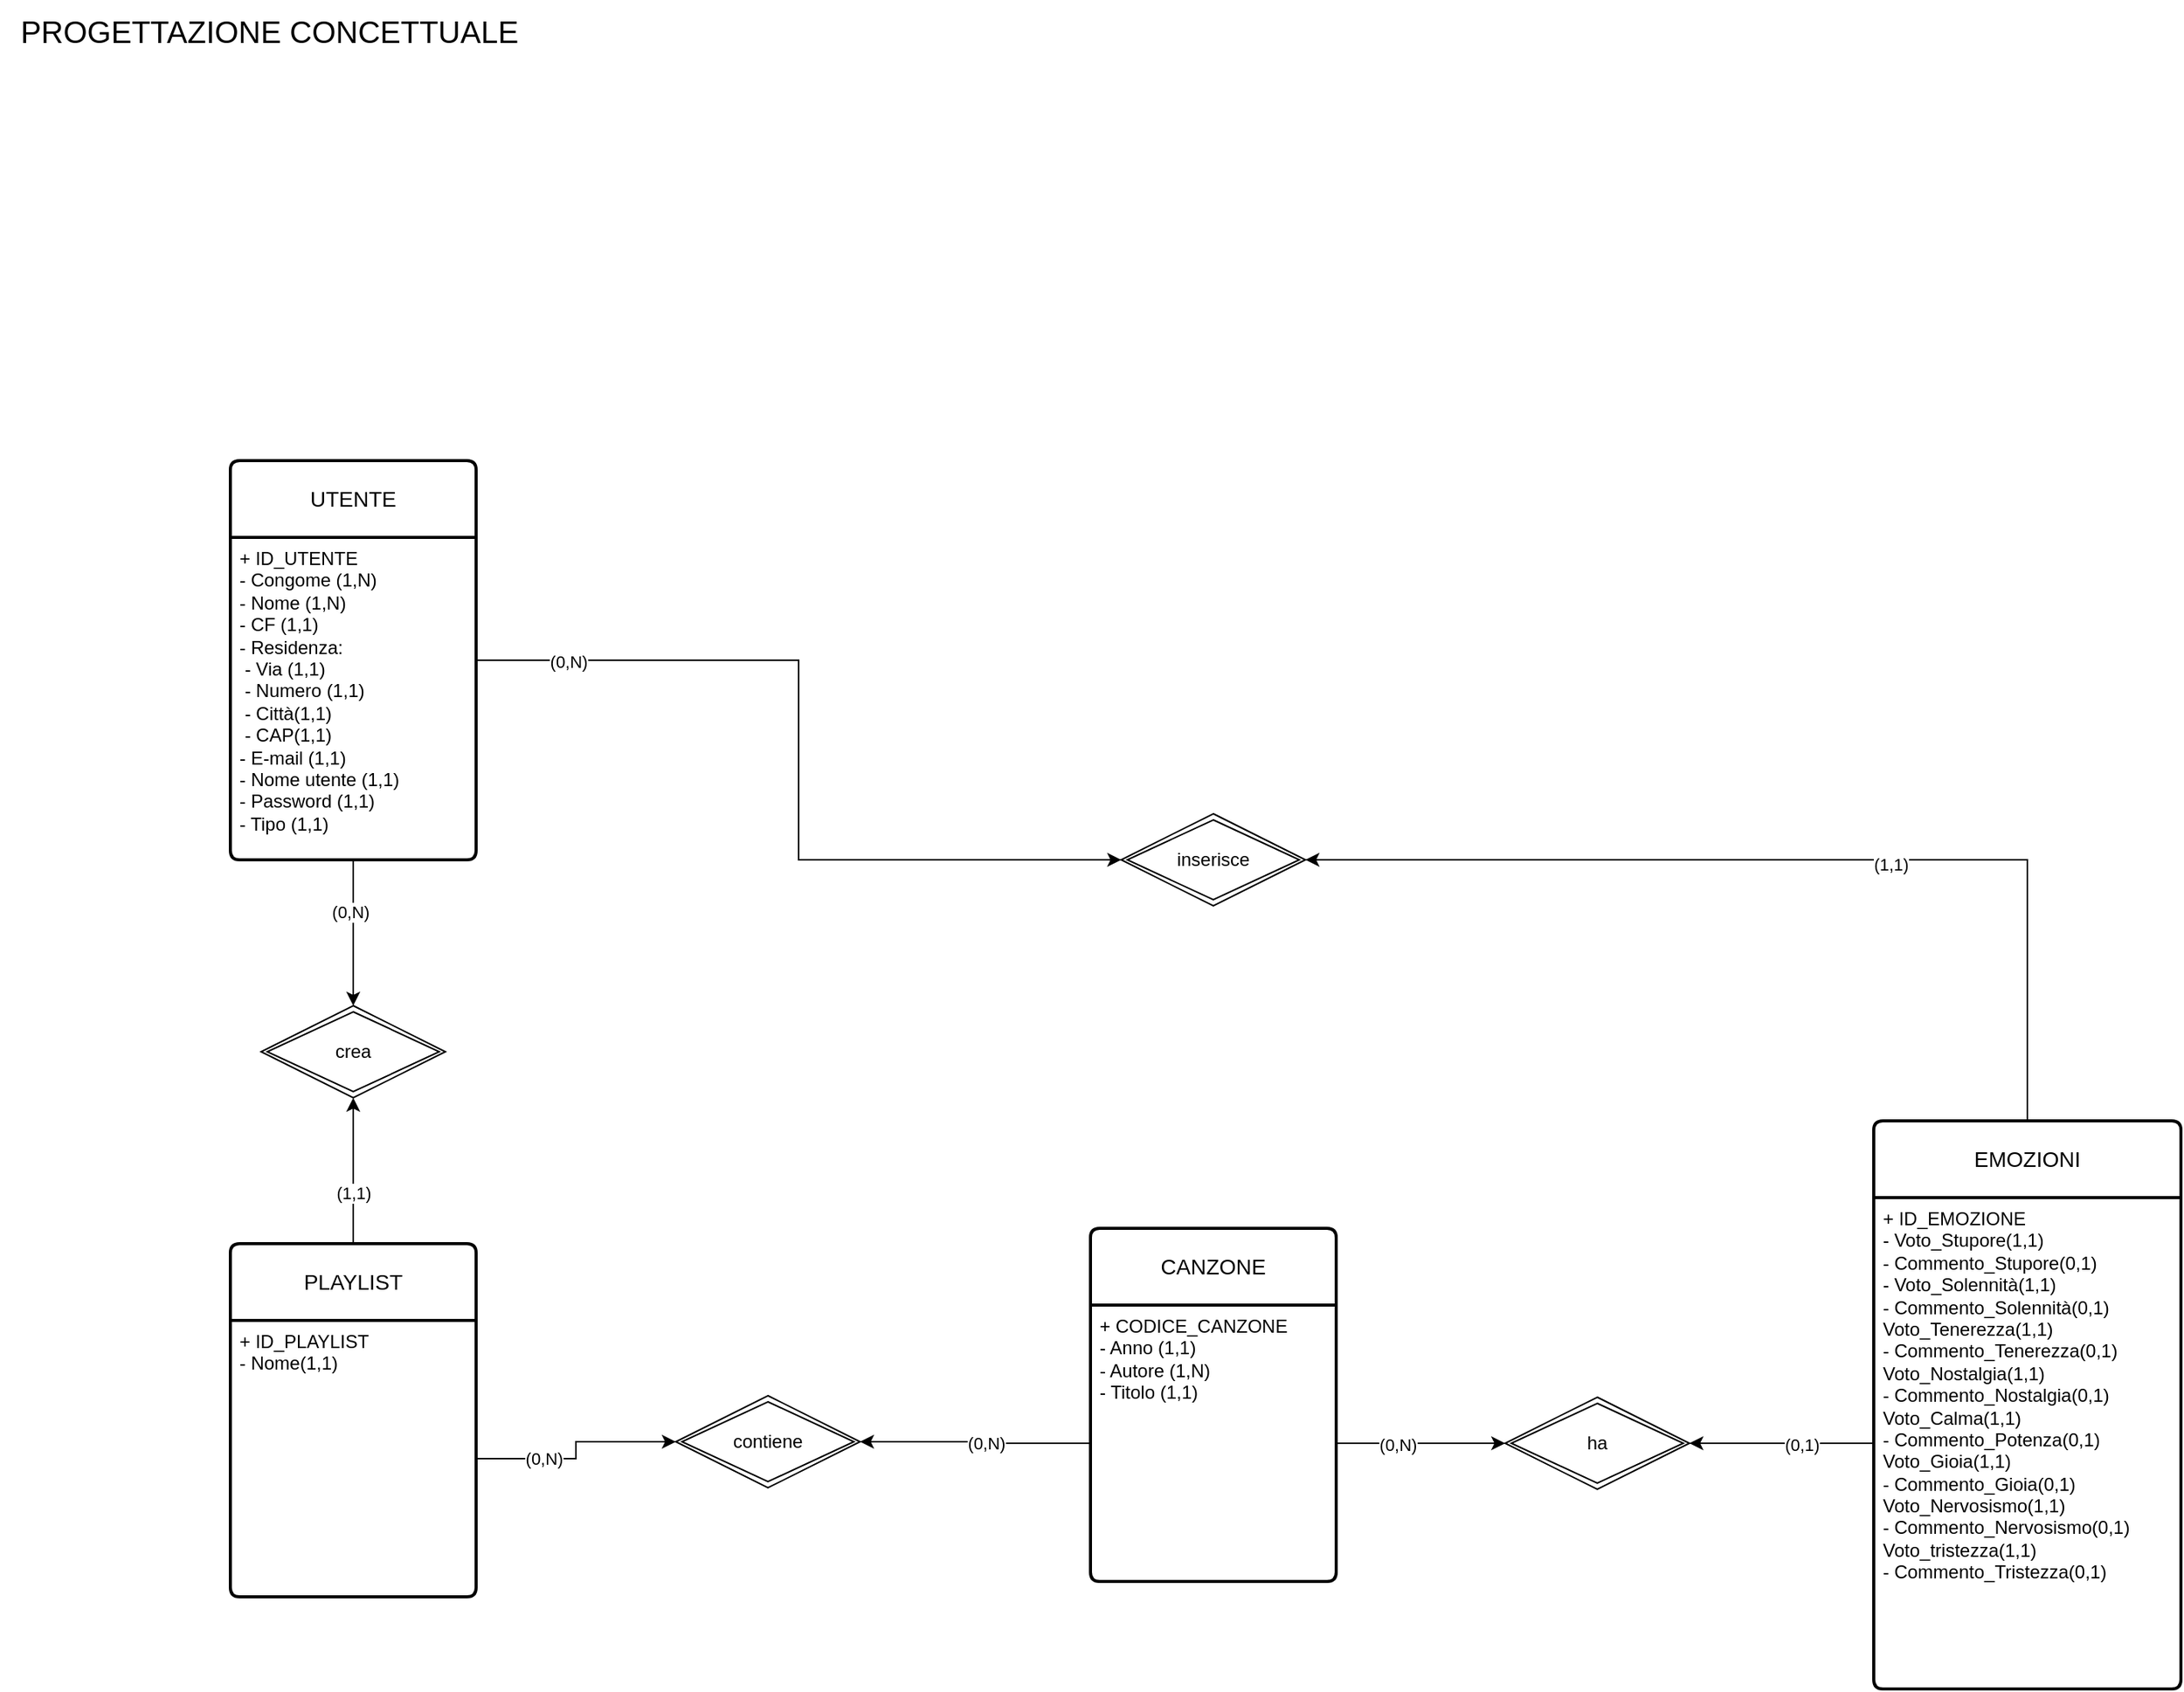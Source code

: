 <mxfile version="21.5.0" type="device" pages="3">
  <diagram name="Pagina-1" id="DKXdiGo3e7sNOFDonYOM">
    <mxGraphModel dx="890" dy="434" grid="1" gridSize="10" guides="1" tooltips="1" connect="1" arrows="1" fold="1" page="1" pageScale="1" pageWidth="827" pageHeight="1169" math="0" shadow="0">
      <root>
        <mxCell id="0" />
        <mxCell id="1" parent="0" />
        <mxCell id="ed3WJtfmv-bhn-W8eo3I-34" style="edgeStyle=orthogonalEdgeStyle;rounded=0;orthogonalLoop=1;jettySize=auto;html=1;entryX=0;entryY=0.5;entryDx=0;entryDy=0;" parent="1" source="ed3WJtfmv-bhn-W8eo3I-1" target="ed3WJtfmv-bhn-W8eo3I-33" edge="1">
          <mxGeometry relative="1" as="geometry" />
        </mxCell>
        <mxCell id="ed3WJtfmv-bhn-W8eo3I-36" value="(0,N)" style="edgeLabel;html=1;align=center;verticalAlign=middle;resizable=0;points=[];" parent="ed3WJtfmv-bhn-W8eo3I-34" vertex="1" connectable="0">
          <mxGeometry x="-0.781" y="-1" relative="1" as="geometry">
            <mxPoint as="offset" />
          </mxGeometry>
        </mxCell>
        <mxCell id="ed3WJtfmv-bhn-W8eo3I-1" value="UTENTE" style="swimlane;childLayout=stackLayout;horizontal=1;startSize=50;horizontalStack=0;rounded=1;fontSize=14;fontStyle=0;strokeWidth=2;resizeParent=0;resizeLast=1;shadow=0;dashed=0;align=center;arcSize=4;whiteSpace=wrap;html=1;" parent="1" vertex="1">
          <mxGeometry x="180" y="330" width="160" height="260" as="geometry" />
        </mxCell>
        <mxCell id="ed3WJtfmv-bhn-W8eo3I-2" value="+ ID_UTENTE&amp;nbsp;&lt;br&gt;- Congome (1,N)&lt;br&gt;- Nome (1,N)&lt;br&gt;- CF (1,1)&lt;br&gt;- Residenza:&lt;br&gt;&lt;span style=&quot;white-space: pre;&quot;&gt; &lt;/span&gt;- Via (1,1)&lt;br&gt;&lt;span style=&quot;white-space: pre;&quot;&gt; &lt;/span&gt;- Numero (1,1)&lt;br&gt;&lt;span style=&quot;white-space: pre;&quot;&gt; &lt;/span&gt;- Città(1,1)&lt;br&gt;&lt;span style=&quot;white-space: pre;&quot;&gt; &lt;/span&gt;- CAP(1,1)&lt;br&gt;- E-mail (1,1)&lt;br&gt;- Nome utente (1,1)&lt;br&gt;- Password (1,1)&lt;br&gt;- Tipo (1,1)" style="align=left;strokeColor=none;fillColor=none;spacingLeft=4;fontSize=12;verticalAlign=top;resizable=0;rotatable=0;part=1;html=1;" parent="ed3WJtfmv-bhn-W8eo3I-1" vertex="1">
          <mxGeometry y="50" width="160" height="210" as="geometry" />
        </mxCell>
        <mxCell id="ed3WJtfmv-bhn-W8eo3I-3" value="CANZONE" style="swimlane;childLayout=stackLayout;horizontal=1;startSize=50;horizontalStack=0;rounded=1;fontSize=14;fontStyle=0;strokeWidth=2;resizeParent=0;resizeLast=1;shadow=0;dashed=0;align=center;arcSize=4;whiteSpace=wrap;html=1;" parent="1" vertex="1">
          <mxGeometry x="740" y="830" width="160" height="230" as="geometry" />
        </mxCell>
        <mxCell id="ed3WJtfmv-bhn-W8eo3I-4" value="+ CODICE_CANZONE&lt;br&gt;- Anno (1,1)&lt;br&gt;- Autore (1,N)&lt;br&gt;- Titolo (1,1)" style="align=left;strokeColor=none;fillColor=none;spacingLeft=4;fontSize=12;verticalAlign=top;resizable=0;rotatable=0;part=1;html=1;" parent="ed3WJtfmv-bhn-W8eo3I-3" vertex="1">
          <mxGeometry y="50" width="160" height="180" as="geometry" />
        </mxCell>
        <mxCell id="ed3WJtfmv-bhn-W8eo3I-35" style="edgeStyle=orthogonalEdgeStyle;rounded=0;orthogonalLoop=1;jettySize=auto;html=1;entryX=1;entryY=0.5;entryDx=0;entryDy=0;" parent="1" source="ed3WJtfmv-bhn-W8eo3I-5" target="ed3WJtfmv-bhn-W8eo3I-33" edge="1">
          <mxGeometry relative="1" as="geometry">
            <Array as="points">
              <mxPoint x="1350" y="590" />
            </Array>
          </mxGeometry>
        </mxCell>
        <mxCell id="ed3WJtfmv-bhn-W8eo3I-37" value="(1,1)" style="edgeLabel;html=1;align=center;verticalAlign=middle;resizable=0;points=[];" parent="ed3WJtfmv-bhn-W8eo3I-35" vertex="1" connectable="0">
          <mxGeometry x="-0.191" y="3" relative="1" as="geometry">
            <mxPoint as="offset" />
          </mxGeometry>
        </mxCell>
        <mxCell id="ed3WJtfmv-bhn-W8eo3I-5" value="EMOZIONI" style="swimlane;childLayout=stackLayout;horizontal=1;startSize=50;horizontalStack=0;rounded=1;fontSize=14;fontStyle=0;strokeWidth=2;resizeParent=0;resizeLast=1;shadow=0;dashed=0;align=center;arcSize=4;whiteSpace=wrap;html=1;" parent="1" vertex="1">
          <mxGeometry x="1250" y="760" width="200" height="370" as="geometry" />
        </mxCell>
        <mxCell id="ed3WJtfmv-bhn-W8eo3I-6" value="+ ID_EMOZIONE&lt;br&gt;- Voto_Stupore(1,1)&lt;br&gt;- Commento_Stupore(0,1)&lt;br&gt;- Voto_Solennità(1,1)&lt;br style=&quot;border-color: var(--border-color);&quot;&gt;- Commento_Solennità(0,1)&lt;br&gt;Voto_Tenerezza(1,1)&lt;br style=&quot;border-color: var(--border-color);&quot;&gt;- Commento_Tenerezza(0,1)&lt;br&gt;Voto_Nostalgia(1,1)&lt;br style=&quot;border-color: var(--border-color);&quot;&gt;- Commento_Nostalgia(0,1)&lt;br&gt;Voto_Calma(1,1)&lt;br style=&quot;border-color: var(--border-color);&quot;&gt;- Commento_Potenza(0,1)&lt;br&gt;Voto_Gioia(1,1)&lt;br style=&quot;border-color: var(--border-color);&quot;&gt;- Commento_Gioia(0,1)&lt;br&gt;Voto_Nervosismo(1,1)&lt;br style=&quot;border-color: var(--border-color);&quot;&gt;- Commento_Nervosismo(0,1)&lt;br&gt;Voto_tristezza(1,1)&lt;br style=&quot;border-color: var(--border-color);&quot;&gt;- Commento_Tristezza(0,1)" style="align=left;strokeColor=none;fillColor=none;spacingLeft=4;fontSize=12;verticalAlign=top;resizable=0;rotatable=0;part=1;html=1;" parent="ed3WJtfmv-bhn-W8eo3I-5" vertex="1">
          <mxGeometry y="50" width="200" height="320" as="geometry" />
        </mxCell>
        <mxCell id="ed3WJtfmv-bhn-W8eo3I-19" style="edgeStyle=orthogonalEdgeStyle;rounded=0;orthogonalLoop=1;jettySize=auto;html=1;entryX=0.5;entryY=1;entryDx=0;entryDy=0;" parent="1" source="ed3WJtfmv-bhn-W8eo3I-7" target="ed3WJtfmv-bhn-W8eo3I-17" edge="1">
          <mxGeometry relative="1" as="geometry" />
        </mxCell>
        <mxCell id="ed3WJtfmv-bhn-W8eo3I-21" value="(1,1)" style="edgeLabel;html=1;align=center;verticalAlign=middle;resizable=0;points=[];" parent="ed3WJtfmv-bhn-W8eo3I-19" vertex="1" connectable="0">
          <mxGeometry x="-0.295" relative="1" as="geometry">
            <mxPoint as="offset" />
          </mxGeometry>
        </mxCell>
        <mxCell id="ed3WJtfmv-bhn-W8eo3I-7" value="PLAYLIST" style="swimlane;childLayout=stackLayout;horizontal=1;startSize=50;horizontalStack=0;rounded=1;fontSize=14;fontStyle=0;strokeWidth=2;resizeParent=0;resizeLast=1;shadow=0;dashed=0;align=center;arcSize=4;whiteSpace=wrap;html=1;" parent="1" vertex="1">
          <mxGeometry x="180" y="840" width="160" height="230" as="geometry" />
        </mxCell>
        <mxCell id="ed3WJtfmv-bhn-W8eo3I-8" value="+ ID_PLAYLIST&lt;br&gt;- Nome(1,1)" style="align=left;strokeColor=none;fillColor=none;spacingLeft=4;fontSize=12;verticalAlign=top;resizable=0;rotatable=0;part=1;html=1;" parent="ed3WJtfmv-bhn-W8eo3I-7" vertex="1">
          <mxGeometry y="50" width="160" height="180" as="geometry" />
        </mxCell>
        <mxCell id="ed3WJtfmv-bhn-W8eo3I-17" value="crea" style="shape=rhombus;double=1;perimeter=rhombusPerimeter;whiteSpace=wrap;html=1;align=center;" parent="1" vertex="1">
          <mxGeometry x="200" y="685" width="120" height="60" as="geometry" />
        </mxCell>
        <mxCell id="ed3WJtfmv-bhn-W8eo3I-18" style="edgeStyle=orthogonalEdgeStyle;rounded=0;orthogonalLoop=1;jettySize=auto;html=1;entryX=0.5;entryY=0;entryDx=0;entryDy=0;" parent="1" source="ed3WJtfmv-bhn-W8eo3I-2" target="ed3WJtfmv-bhn-W8eo3I-17" edge="1">
          <mxGeometry relative="1" as="geometry" />
        </mxCell>
        <mxCell id="ed3WJtfmv-bhn-W8eo3I-20" value="(0,N)" style="edgeLabel;html=1;align=center;verticalAlign=middle;resizable=0;points=[];" parent="ed3WJtfmv-bhn-W8eo3I-18" vertex="1" connectable="0">
          <mxGeometry x="-0.288" y="-2" relative="1" as="geometry">
            <mxPoint as="offset" />
          </mxGeometry>
        </mxCell>
        <mxCell id="ed3WJtfmv-bhn-W8eo3I-22" value="ha" style="shape=rhombus;double=1;perimeter=rhombusPerimeter;whiteSpace=wrap;html=1;align=center;" parent="1" vertex="1">
          <mxGeometry x="1010" y="940" width="120" height="60" as="geometry" />
        </mxCell>
        <mxCell id="ed3WJtfmv-bhn-W8eo3I-23" style="edgeStyle=orthogonalEdgeStyle;rounded=0;orthogonalLoop=1;jettySize=auto;html=1;entryX=0;entryY=0.5;entryDx=0;entryDy=0;" parent="1" source="ed3WJtfmv-bhn-W8eo3I-4" target="ed3WJtfmv-bhn-W8eo3I-22" edge="1">
          <mxGeometry relative="1" as="geometry" />
        </mxCell>
        <mxCell id="ed3WJtfmv-bhn-W8eo3I-26" value="(0,N)" style="edgeLabel;html=1;align=center;verticalAlign=middle;resizable=0;points=[];" parent="ed3WJtfmv-bhn-W8eo3I-23" vertex="1" connectable="0">
          <mxGeometry x="-0.276" y="-1" relative="1" as="geometry">
            <mxPoint as="offset" />
          </mxGeometry>
        </mxCell>
        <mxCell id="ed3WJtfmv-bhn-W8eo3I-24" style="edgeStyle=orthogonalEdgeStyle;rounded=0;orthogonalLoop=1;jettySize=auto;html=1;entryX=1;entryY=0.5;entryDx=0;entryDy=0;" parent="1" source="ed3WJtfmv-bhn-W8eo3I-6" target="ed3WJtfmv-bhn-W8eo3I-22" edge="1">
          <mxGeometry relative="1" as="geometry" />
        </mxCell>
        <mxCell id="ed3WJtfmv-bhn-W8eo3I-27" value="(0,1)" style="edgeLabel;html=1;align=center;verticalAlign=middle;resizable=0;points=[];" parent="ed3WJtfmv-bhn-W8eo3I-24" vertex="1" connectable="0">
          <mxGeometry x="-0.206" y="1" relative="1" as="geometry">
            <mxPoint as="offset" />
          </mxGeometry>
        </mxCell>
        <mxCell id="ed3WJtfmv-bhn-W8eo3I-28" value="contiene" style="shape=rhombus;double=1;perimeter=rhombusPerimeter;whiteSpace=wrap;html=1;align=center;" parent="1" vertex="1">
          <mxGeometry x="470" y="939" width="120" height="60" as="geometry" />
        </mxCell>
        <mxCell id="ed3WJtfmv-bhn-W8eo3I-29" style="edgeStyle=orthogonalEdgeStyle;rounded=0;orthogonalLoop=1;jettySize=auto;html=1;entryX=0;entryY=0.5;entryDx=0;entryDy=0;" parent="1" source="ed3WJtfmv-bhn-W8eo3I-8" target="ed3WJtfmv-bhn-W8eo3I-28" edge="1">
          <mxGeometry relative="1" as="geometry" />
        </mxCell>
        <mxCell id="ed3WJtfmv-bhn-W8eo3I-31" value="(0,N)" style="edgeLabel;html=1;align=center;verticalAlign=middle;resizable=0;points=[];" parent="ed3WJtfmv-bhn-W8eo3I-29" vertex="1" connectable="0">
          <mxGeometry x="-0.374" relative="1" as="geometry">
            <mxPoint as="offset" />
          </mxGeometry>
        </mxCell>
        <mxCell id="ed3WJtfmv-bhn-W8eo3I-30" style="edgeStyle=orthogonalEdgeStyle;rounded=0;orthogonalLoop=1;jettySize=auto;html=1;entryX=1;entryY=0.5;entryDx=0;entryDy=0;" parent="1" source="ed3WJtfmv-bhn-W8eo3I-4" target="ed3WJtfmv-bhn-W8eo3I-28" edge="1">
          <mxGeometry relative="1" as="geometry" />
        </mxCell>
        <mxCell id="ed3WJtfmv-bhn-W8eo3I-32" value="(0,N)" style="edgeLabel;html=1;align=center;verticalAlign=middle;resizable=0;points=[];" parent="ed3WJtfmv-bhn-W8eo3I-30" vertex="1" connectable="0">
          <mxGeometry x="-0.096" relative="1" as="geometry">
            <mxPoint as="offset" />
          </mxGeometry>
        </mxCell>
        <mxCell id="ed3WJtfmv-bhn-W8eo3I-33" value="inserisce" style="shape=rhombus;double=1;perimeter=rhombusPerimeter;whiteSpace=wrap;html=1;align=center;" parent="1" vertex="1">
          <mxGeometry x="760" y="560" width="120" height="60" as="geometry" />
        </mxCell>
        <mxCell id="ed3WJtfmv-bhn-W8eo3I-41" value="PROGETTAZIONE CONCETTUALE" style="text;html=1;align=center;verticalAlign=middle;resizable=0;points=[];autosize=1;strokeColor=none;fillColor=none;fontSize=20;" parent="1" vertex="1">
          <mxGeometry x="30" y="30" width="350" height="40" as="geometry" />
        </mxCell>
      </root>
    </mxGraphModel>
  </diagram>
  <diagram name="Pagina-2" id="ym4mz6ySEGxNQo2ToV8p">
    <mxGraphModel dx="1290" dy="629" grid="1" gridSize="10" guides="1" tooltips="1" connect="1" arrows="1" fold="1" page="1" pageScale="1" pageWidth="827" pageHeight="1169" math="0" shadow="0">
      <root>
        <mxCell id="D5llQRHla7l5LzOIzu6N-0" />
        <mxCell id="D5llQRHla7l5LzOIzu6N-1" parent="D5llQRHla7l5LzOIzu6N-0" />
        <mxCell id="D5llQRHla7l5LzOIzu6N-2" value="PROGETTAZIONE LOGICA" style="text;html=1;align=center;verticalAlign=middle;resizable=0;points=[];autosize=1;strokeColor=none;fillColor=none;fontSize=20;" parent="D5llQRHla7l5LzOIzu6N-1" vertex="1">
          <mxGeometry x="70" y="30" width="270" height="40" as="geometry" />
        </mxCell>
        <mxCell id="D5llQRHla7l5LzOIzu6N-3" style="edgeStyle=orthogonalEdgeStyle;rounded=0;orthogonalLoop=1;jettySize=auto;html=1;entryX=0;entryY=0.5;entryDx=0;entryDy=0;" parent="D5llQRHla7l5LzOIzu6N-1" source="D5llQRHla7l5LzOIzu6N-5" target="D5llQRHla7l5LzOIzu6N-32" edge="1">
          <mxGeometry relative="1" as="geometry" />
        </mxCell>
        <mxCell id="D5llQRHla7l5LzOIzu6N-4" value="(0,N)" style="edgeLabel;html=1;align=center;verticalAlign=middle;resizable=0;points=[];" parent="D5llQRHla7l5LzOIzu6N-3" vertex="1" connectable="0">
          <mxGeometry x="-0.781" y="-1" relative="1" as="geometry">
            <mxPoint as="offset" />
          </mxGeometry>
        </mxCell>
        <mxCell id="D5llQRHla7l5LzOIzu6N-5" value="UTENTE" style="swimlane;childLayout=stackLayout;horizontal=1;startSize=50;horizontalStack=0;rounded=1;fontSize=14;fontStyle=0;strokeWidth=2;resizeParent=0;resizeLast=1;shadow=0;dashed=0;align=center;arcSize=4;whiteSpace=wrap;html=1;" parent="D5llQRHla7l5LzOIzu6N-1" vertex="1">
          <mxGeometry x="180" y="360" width="160" height="230" as="geometry" />
        </mxCell>
        <mxCell id="D5llQRHla7l5LzOIzu6N-6" value="+ ID_UTENTE&amp;nbsp;&lt;br&gt;- Nome (1,1)&lt;br&gt;- Cognome (1,1)&lt;br&gt;- CF (1,1)&lt;br&gt;- Via (1,1)&lt;br&gt;- Numero (1,1)&lt;br&gt;- Città(1,1)&lt;br&gt;- CAP(1,1)&lt;br&gt;- E-mail (1,1)&lt;br&gt;- Nome utente (1,1)&lt;br&gt;- Password (1,1)" style="align=left;strokeColor=none;fillColor=none;spacingLeft=4;fontSize=12;verticalAlign=top;resizable=0;rotatable=0;part=1;html=1;" parent="D5llQRHla7l5LzOIzu6N-5" vertex="1">
          <mxGeometry y="50" width="160" height="180" as="geometry" />
        </mxCell>
        <mxCell id="D5llQRHla7l5LzOIzu6N-9" value="CANZONE" style="swimlane;childLayout=stackLayout;horizontal=1;startSize=50;horizontalStack=0;rounded=1;fontSize=14;fontStyle=0;strokeWidth=2;resizeParent=0;resizeLast=1;shadow=0;dashed=0;align=center;arcSize=4;whiteSpace=wrap;html=1;" parent="D5llQRHla7l5LzOIzu6N-1" vertex="1">
          <mxGeometry x="740" y="830" width="160" height="230" as="geometry" />
        </mxCell>
        <mxCell id="D5llQRHla7l5LzOIzu6N-10" value="+ ID_CANZONE&lt;br&gt;- Autore (1,1)&lt;br&gt;- Anno (1,1)&lt;br&gt;- Titolo (1,1)" style="align=left;strokeColor=none;fillColor=none;spacingLeft=4;fontSize=12;verticalAlign=top;resizable=0;rotatable=0;part=1;html=1;" parent="D5llQRHla7l5LzOIzu6N-9" vertex="1">
          <mxGeometry y="50" width="160" height="180" as="geometry" />
        </mxCell>
        <mxCell id="D5llQRHla7l5LzOIzu6N-11" style="edgeStyle=orthogonalEdgeStyle;rounded=0;orthogonalLoop=1;jettySize=auto;html=1;exitX=1;exitY=0.5;exitDx=0;exitDy=0;" parent="D5llQRHla7l5LzOIzu6N-1" source="D5llQRHla7l5LzOIzu6N-32" target="D5llQRHla7l5LzOIzu6N-13" edge="1">
          <mxGeometry relative="1" as="geometry">
            <Array as="points">
              <mxPoint x="1350" y="590" />
            </Array>
          </mxGeometry>
        </mxCell>
        <mxCell id="D5llQRHla7l5LzOIzu6N-12" value="(1,1)" style="edgeLabel;html=1;align=center;verticalAlign=middle;resizable=0;points=[];" parent="D5llQRHla7l5LzOIzu6N-11" vertex="1" connectable="0">
          <mxGeometry x="-0.16" y="1" relative="1" as="geometry">
            <mxPoint as="offset" />
          </mxGeometry>
        </mxCell>
        <mxCell id="D5llQRHla7l5LzOIzu6N-13" value="EMOZIONI" style="swimlane;childLayout=stackLayout;horizontal=1;startSize=50;horizontalStack=0;rounded=1;fontSize=14;fontStyle=0;strokeWidth=2;resizeParent=0;resizeLast=1;shadow=0;dashed=0;align=center;arcSize=4;whiteSpace=wrap;html=1;" parent="D5llQRHla7l5LzOIzu6N-1" vertex="1">
          <mxGeometry x="1250" y="760" width="200" height="370" as="geometry" />
        </mxCell>
        <mxCell id="D5llQRHla7l5LzOIzu6N-14" value="+ ID_EMOZIONE&lt;br&gt;- Voto_Stupore(1,1)&lt;br&gt;- Commento_Stupore(0,1)&lt;br&gt;- Voto_Solennità(1,1)&lt;br style=&quot;border-color: var(--border-color);&quot;&gt;- Commento_Solennità(0,1)&lt;br&gt;- Voto_Tenerezza(1,1)&lt;br style=&quot;border-color: var(--border-color);&quot;&gt;- Commento_Tenerezza(0,1)&lt;br&gt;- Voto_Nostalgia(1,1)&lt;br style=&quot;border-color: var(--border-color);&quot;&gt;- Commento_Nostalgia(0,1)&lt;br&gt;- Voto_Calma(1,1)&lt;br style=&quot;border-color: var(--border-color);&quot;&gt;- Commento_Potenza(0,1)&lt;br&gt;- Voto_Gioia(1,1)&lt;br style=&quot;border-color: var(--border-color);&quot;&gt;- Commento_Gioia(0,1)&lt;br&gt;- Voto_Nervosismo(1,1)&lt;br style=&quot;border-color: var(--border-color);&quot;&gt;- Commento_Nervosismo(0,1)&lt;br&gt;- Voto_tristezza(1,1)&lt;br style=&quot;border-color: var(--border-color);&quot;&gt;- Commento_Tristezza(0,1)" style="align=left;strokeColor=none;fillColor=none;spacingLeft=4;fontSize=12;verticalAlign=top;resizable=0;rotatable=0;part=1;html=1;" parent="D5llQRHla7l5LzOIzu6N-13" vertex="1">
          <mxGeometry y="50" width="200" height="320" as="geometry" />
        </mxCell>
        <mxCell id="D5llQRHla7l5LzOIzu6N-15" style="edgeStyle=orthogonalEdgeStyle;rounded=0;orthogonalLoop=1;jettySize=auto;html=1;exitX=0.5;exitY=1;exitDx=0;exitDy=0;" parent="D5llQRHla7l5LzOIzu6N-1" source="D5llQRHla7l5LzOIzu6N-19" target="D5llQRHla7l5LzOIzu6N-17" edge="1">
          <mxGeometry relative="1" as="geometry" />
        </mxCell>
        <mxCell id="D5llQRHla7l5LzOIzu6N-16" value="(1,1)" style="edgeLabel;html=1;align=center;verticalAlign=middle;resizable=0;points=[];" parent="D5llQRHla7l5LzOIzu6N-15" vertex="1" connectable="0">
          <mxGeometry x="-0.295" relative="1" as="geometry">
            <mxPoint as="offset" />
          </mxGeometry>
        </mxCell>
        <mxCell id="D5llQRHla7l5LzOIzu6N-17" value="PLAYLIST" style="swimlane;childLayout=stackLayout;horizontal=1;startSize=50;horizontalStack=0;rounded=1;fontSize=14;fontStyle=0;strokeWidth=2;resizeParent=0;resizeLast=1;shadow=0;dashed=0;align=center;arcSize=4;whiteSpace=wrap;html=1;" parent="D5llQRHla7l5LzOIzu6N-1" vertex="1">
          <mxGeometry x="180" y="840" width="160" height="230" as="geometry" />
        </mxCell>
        <mxCell id="D5llQRHla7l5LzOIzu6N-18" value="+ ID_PLAYLIST&lt;br&gt;- Nome(1,1)" style="align=left;strokeColor=none;fillColor=none;spacingLeft=4;fontSize=12;verticalAlign=top;resizable=0;rotatable=0;part=1;html=1;" parent="D5llQRHla7l5LzOIzu6N-17" vertex="1">
          <mxGeometry y="50" width="160" height="180" as="geometry" />
        </mxCell>
        <mxCell id="D5llQRHla7l5LzOIzu6N-19" value="crea" style="shape=rhombus;double=1;perimeter=rhombusPerimeter;whiteSpace=wrap;html=1;align=center;" parent="D5llQRHla7l5LzOIzu6N-1" vertex="1">
          <mxGeometry x="200" y="685" width="120" height="60" as="geometry" />
        </mxCell>
        <mxCell id="D5llQRHla7l5LzOIzu6N-20" style="edgeStyle=orthogonalEdgeStyle;rounded=0;orthogonalLoop=1;jettySize=auto;html=1;entryX=0.5;entryY=0;entryDx=0;entryDy=0;" parent="D5llQRHla7l5LzOIzu6N-1" source="D5llQRHla7l5LzOIzu6N-6" target="D5llQRHla7l5LzOIzu6N-19" edge="1">
          <mxGeometry relative="1" as="geometry" />
        </mxCell>
        <mxCell id="D5llQRHla7l5LzOIzu6N-21" value="(0,N)" style="edgeLabel;html=1;align=center;verticalAlign=middle;resizable=0;points=[];" parent="D5llQRHla7l5LzOIzu6N-20" vertex="1" connectable="0">
          <mxGeometry x="-0.288" y="-2" relative="1" as="geometry">
            <mxPoint as="offset" />
          </mxGeometry>
        </mxCell>
        <mxCell id="D5llQRHla7l5LzOIzu6N-22" value="ha" style="shape=rhombus;double=1;perimeter=rhombusPerimeter;whiteSpace=wrap;html=1;align=center;" parent="D5llQRHla7l5LzOIzu6N-1" vertex="1">
          <mxGeometry x="1010" y="940" width="120" height="60" as="geometry" />
        </mxCell>
        <mxCell id="D5llQRHla7l5LzOIzu6N-23" style="edgeStyle=orthogonalEdgeStyle;rounded=0;orthogonalLoop=1;jettySize=auto;html=1;entryX=0;entryY=0.5;entryDx=0;entryDy=0;" parent="D5llQRHla7l5LzOIzu6N-1" source="D5llQRHla7l5LzOIzu6N-10" target="D5llQRHla7l5LzOIzu6N-22" edge="1">
          <mxGeometry relative="1" as="geometry" />
        </mxCell>
        <mxCell id="D5llQRHla7l5LzOIzu6N-24" value="(0,N)" style="edgeLabel;html=1;align=center;verticalAlign=middle;resizable=0;points=[];" parent="D5llQRHla7l5LzOIzu6N-23" vertex="1" connectable="0">
          <mxGeometry x="-0.276" y="-1" relative="1" as="geometry">
            <mxPoint as="offset" />
          </mxGeometry>
        </mxCell>
        <mxCell id="D5llQRHla7l5LzOIzu6N-25" style="edgeStyle=orthogonalEdgeStyle;rounded=0;orthogonalLoop=1;jettySize=auto;html=1;exitX=1;exitY=0.5;exitDx=0;exitDy=0;" parent="D5llQRHla7l5LzOIzu6N-1" source="D5llQRHla7l5LzOIzu6N-22" target="D5llQRHla7l5LzOIzu6N-14" edge="1">
          <mxGeometry relative="1" as="geometry" />
        </mxCell>
        <mxCell id="D5llQRHla7l5LzOIzu6N-26" value="(0,1)" style="edgeLabel;html=1;align=center;verticalAlign=middle;resizable=0;points=[];" parent="D5llQRHla7l5LzOIzu6N-25" vertex="1" connectable="0">
          <mxGeometry x="-0.206" y="1" relative="1" as="geometry">
            <mxPoint as="offset" />
          </mxGeometry>
        </mxCell>
        <mxCell id="D5llQRHla7l5LzOIzu6N-27" value="contiene" style="shape=rhombus;double=1;perimeter=rhombusPerimeter;whiteSpace=wrap;html=1;align=center;" parent="D5llQRHla7l5LzOIzu6N-1" vertex="1">
          <mxGeometry x="470" y="939" width="120" height="60" as="geometry" />
        </mxCell>
        <mxCell id="D5llQRHla7l5LzOIzu6N-28" style="edgeStyle=orthogonalEdgeStyle;rounded=0;orthogonalLoop=1;jettySize=auto;html=1;entryX=0;entryY=0.5;entryDx=0;entryDy=0;" parent="D5llQRHla7l5LzOIzu6N-1" source="D5llQRHla7l5LzOIzu6N-18" target="D5llQRHla7l5LzOIzu6N-27" edge="1">
          <mxGeometry relative="1" as="geometry" />
        </mxCell>
        <mxCell id="D5llQRHla7l5LzOIzu6N-29" value="(0,N)" style="edgeLabel;html=1;align=center;verticalAlign=middle;resizable=0;points=[];" parent="D5llQRHla7l5LzOIzu6N-28" vertex="1" connectable="0">
          <mxGeometry x="-0.374" relative="1" as="geometry">
            <mxPoint as="offset" />
          </mxGeometry>
        </mxCell>
        <mxCell id="D5llQRHla7l5LzOIzu6N-30" style="edgeStyle=orthogonalEdgeStyle;rounded=0;orthogonalLoop=1;jettySize=auto;html=1;entryX=1;entryY=0.5;entryDx=0;entryDy=0;" parent="D5llQRHla7l5LzOIzu6N-1" source="D5llQRHla7l5LzOIzu6N-10" target="D5llQRHla7l5LzOIzu6N-27" edge="1">
          <mxGeometry relative="1" as="geometry" />
        </mxCell>
        <mxCell id="D5llQRHla7l5LzOIzu6N-31" value="(0,N)" style="edgeLabel;html=1;align=center;verticalAlign=middle;resizable=0;points=[];" parent="D5llQRHla7l5LzOIzu6N-30" vertex="1" connectable="0">
          <mxGeometry x="-0.096" relative="1" as="geometry">
            <mxPoint as="offset" />
          </mxGeometry>
        </mxCell>
        <mxCell id="D5llQRHla7l5LzOIzu6N-32" value="inserisce" style="shape=rhombus;double=1;perimeter=rhombusPerimeter;whiteSpace=wrap;html=1;align=center;" parent="D5llQRHla7l5LzOIzu6N-1" vertex="1">
          <mxGeometry x="760" y="560" width="120" height="60" as="geometry" />
        </mxCell>
        <mxCell id="D5llQRHla7l5LzOIzu6N-33" value="Modificati: residenza" style="shape=note;size=20;whiteSpace=wrap;html=1;" parent="D5llQRHla7l5LzOIzu6N-1" vertex="1">
          <mxGeometry x="60" y="520" width="100" height="100" as="geometry" />
        </mxCell>
        <mxCell id="cOssIugImUwzRYO-sGgZ-0" value="La direzione della freccia indica già la traslazione delle chiavi" style="text;html=1;align=center;verticalAlign=middle;resizable=0;points=[];autosize=1;strokeColor=none;fillColor=none;" parent="D5llQRHla7l5LzOIzu6N-1" vertex="1">
          <mxGeometry x="40" y="1120" width="350" height="30" as="geometry" />
        </mxCell>
      </root>
    </mxGraphModel>
  </diagram>
  <diagram id="INAcMYfHVASyaiQxF6lo" name="Pagina-2(errata)">
    <mxGraphModel dx="2103" dy="614" grid="1" gridSize="10" guides="1" tooltips="1" connect="1" arrows="1" fold="1" page="1" pageScale="1" pageWidth="827" pageHeight="1169" math="0" shadow="0">
      <root>
        <mxCell id="0" />
        <mxCell id="1" parent="0" />
        <mxCell id="XkjyGW3ftOpuFySh06ly-1" value="PROGETTAZIONE LOGICA" style="text;html=1;align=center;verticalAlign=middle;resizable=0;points=[];autosize=1;strokeColor=none;fillColor=none;fontSize=20;" parent="1" vertex="1">
          <mxGeometry x="70" y="30" width="270" height="40" as="geometry" />
        </mxCell>
        <mxCell id="NiqyQOjlXDi9eQ2mBg9f-2" style="edgeStyle=orthogonalEdgeStyle;rounded=0;orthogonalLoop=1;jettySize=auto;html=1;entryX=0;entryY=0.5;entryDx=0;entryDy=0;" parent="1" source="NiqyQOjlXDi9eQ2mBg9f-4" target="NiqyQOjlXDi9eQ2mBg9f-32" edge="1">
          <mxGeometry relative="1" as="geometry" />
        </mxCell>
        <mxCell id="NiqyQOjlXDi9eQ2mBg9f-3" value="(0,N)" style="edgeLabel;html=1;align=center;verticalAlign=middle;resizable=0;points=[];" parent="NiqyQOjlXDi9eQ2mBg9f-2" vertex="1" connectable="0">
          <mxGeometry x="-0.781" y="-1" relative="1" as="geometry">
            <mxPoint as="offset" />
          </mxGeometry>
        </mxCell>
        <mxCell id="NiqyQOjlXDi9eQ2mBg9f-4" value="UTENTE" style="swimlane;childLayout=stackLayout;horizontal=1;startSize=50;horizontalStack=0;rounded=1;fontSize=14;fontStyle=0;strokeWidth=2;resizeParent=0;resizeLast=1;shadow=0;dashed=0;align=center;arcSize=4;whiteSpace=wrap;html=1;" parent="1" vertex="1">
          <mxGeometry x="180" y="360" width="160" height="230" as="geometry" />
        </mxCell>
        <mxCell id="NiqyQOjlXDi9eQ2mBg9f-5" value="+ ID_UTENTE&amp;nbsp;&lt;br&gt;- CF (1,1)&lt;br&gt;- Via (1,1)&lt;br&gt;- Numero (1,1)&lt;br&gt;- Città(1,1)&lt;br&gt;- CAP(1,1)&lt;br&gt;- E-mail (1,1)&lt;br&gt;- Nome utente (1,1)&lt;br&gt;- Password (1,1)" style="align=left;strokeColor=none;fillColor=none;spacingLeft=4;fontSize=12;verticalAlign=top;resizable=0;rotatable=0;part=1;html=1;" parent="NiqyQOjlXDi9eQ2mBg9f-4" vertex="1">
          <mxGeometry y="50" width="160" height="180" as="geometry" />
        </mxCell>
        <mxCell id="NiqyQOjlXDi9eQ2mBg9f-51" style="edgeStyle=orthogonalEdgeStyle;rounded=0;orthogonalLoop=1;jettySize=auto;html=1;entryX=0;entryY=0.5;entryDx=0;entryDy=0;" parent="1" source="NiqyQOjlXDi9eQ2mBg9f-6" target="NiqyQOjlXDi9eQ2mBg9f-50" edge="1">
          <mxGeometry relative="1" as="geometry">
            <Array as="points">
              <mxPoint x="820" y="780" />
            </Array>
          </mxGeometry>
        </mxCell>
        <mxCell id="NiqyQOjlXDi9eQ2mBg9f-56" value="(1,N)" style="edgeLabel;html=1;align=center;verticalAlign=middle;resizable=0;points=[];" parent="NiqyQOjlXDi9eQ2mBg9f-51" vertex="1" connectable="0">
          <mxGeometry x="-0.366" y="-1" relative="1" as="geometry">
            <mxPoint as="offset" />
          </mxGeometry>
        </mxCell>
        <mxCell id="NiqyQOjlXDi9eQ2mBg9f-6" value="CANZONE" style="swimlane;childLayout=stackLayout;horizontal=1;startSize=50;horizontalStack=0;rounded=1;fontSize=14;fontStyle=0;strokeWidth=2;resizeParent=0;resizeLast=1;shadow=0;dashed=0;align=center;arcSize=4;whiteSpace=wrap;html=1;" parent="1" vertex="1">
          <mxGeometry x="740" y="830" width="160" height="230" as="geometry" />
        </mxCell>
        <mxCell id="NiqyQOjlXDi9eQ2mBg9f-7" value="+ CODICE_CANZONE&lt;br&gt;- Anno (1,1)&lt;br&gt;- Titolo (1,1)" style="align=left;strokeColor=none;fillColor=none;spacingLeft=4;fontSize=12;verticalAlign=top;resizable=0;rotatable=0;part=1;html=1;" parent="NiqyQOjlXDi9eQ2mBg9f-6" vertex="1">
          <mxGeometry y="50" width="160" height="180" as="geometry" />
        </mxCell>
        <mxCell id="NiqyQOjlXDi9eQ2mBg9f-8" style="edgeStyle=orthogonalEdgeStyle;rounded=0;orthogonalLoop=1;jettySize=auto;html=1;entryX=1;entryY=0.5;entryDx=0;entryDy=0;" parent="1" source="NiqyQOjlXDi9eQ2mBg9f-10" target="NiqyQOjlXDi9eQ2mBg9f-32" edge="1">
          <mxGeometry relative="1" as="geometry">
            <Array as="points">
              <mxPoint x="1350" y="590" />
            </Array>
          </mxGeometry>
        </mxCell>
        <mxCell id="NiqyQOjlXDi9eQ2mBg9f-59" value="(1,1)" style="edgeLabel;html=1;align=center;verticalAlign=middle;resizable=0;points=[];" parent="NiqyQOjlXDi9eQ2mBg9f-8" vertex="1" connectable="0">
          <mxGeometry x="-0.16" y="1" relative="1" as="geometry">
            <mxPoint as="offset" />
          </mxGeometry>
        </mxCell>
        <mxCell id="NiqyQOjlXDi9eQ2mBg9f-10" value="EMOZIONI" style="swimlane;childLayout=stackLayout;horizontal=1;startSize=50;horizontalStack=0;rounded=1;fontSize=14;fontStyle=0;strokeWidth=2;resizeParent=0;resizeLast=1;shadow=0;dashed=0;align=center;arcSize=4;whiteSpace=wrap;html=1;" parent="1" vertex="1">
          <mxGeometry x="1250" y="760" width="200" height="370" as="geometry" />
        </mxCell>
        <mxCell id="NiqyQOjlXDi9eQ2mBg9f-11" value="+ ID_EMOZIONE&lt;br&gt;- Voto_Stupore(1,1)&lt;br&gt;- Commento_Stupore(0,1)&lt;br&gt;- Voto_Solennità(1,1)&lt;br style=&quot;border-color: var(--border-color);&quot;&gt;- Commento_Solennità(0,1)&lt;br&gt;- Voto_Tenerezza(1,1)&lt;br style=&quot;border-color: var(--border-color);&quot;&gt;- Commento_Tenerezza(0,1)&lt;br&gt;- Voto_Nostalgia(1,1)&lt;br style=&quot;border-color: var(--border-color);&quot;&gt;- Commento_Nostalgia(0,1)&lt;br&gt;- Voto_Calma(1,1)&lt;br style=&quot;border-color: var(--border-color);&quot;&gt;- Commento_Potenza(0,1)&lt;br&gt;- Voto_Gioia(1,1)&lt;br style=&quot;border-color: var(--border-color);&quot;&gt;- Commento_Gioia(0,1)&lt;br&gt;- Voto_Nervosismo(1,1)&lt;br style=&quot;border-color: var(--border-color);&quot;&gt;- Commento_Nervosismo(0,1)&lt;br&gt;- Voto_tristezza(1,1)&lt;br style=&quot;border-color: var(--border-color);&quot;&gt;- Commento_Tristezza(0,1)" style="align=left;strokeColor=none;fillColor=none;spacingLeft=4;fontSize=12;verticalAlign=top;resizable=0;rotatable=0;part=1;html=1;" parent="NiqyQOjlXDi9eQ2mBg9f-10" vertex="1">
          <mxGeometry y="50" width="200" height="320" as="geometry" />
        </mxCell>
        <mxCell id="NiqyQOjlXDi9eQ2mBg9f-12" style="edgeStyle=orthogonalEdgeStyle;rounded=0;orthogonalLoop=1;jettySize=auto;html=1;entryX=0.5;entryY=1;entryDx=0;entryDy=0;" parent="1" source="NiqyQOjlXDi9eQ2mBg9f-14" target="NiqyQOjlXDi9eQ2mBg9f-19" edge="1">
          <mxGeometry relative="1" as="geometry" />
        </mxCell>
        <mxCell id="NiqyQOjlXDi9eQ2mBg9f-13" value="(1,1)" style="edgeLabel;html=1;align=center;verticalAlign=middle;resizable=0;points=[];" parent="NiqyQOjlXDi9eQ2mBg9f-12" vertex="1" connectable="0">
          <mxGeometry x="-0.295" relative="1" as="geometry">
            <mxPoint as="offset" />
          </mxGeometry>
        </mxCell>
        <mxCell id="NiqyQOjlXDi9eQ2mBg9f-14" value="PLAYLIST" style="swimlane;childLayout=stackLayout;horizontal=1;startSize=50;horizontalStack=0;rounded=1;fontSize=14;fontStyle=0;strokeWidth=2;resizeParent=0;resizeLast=1;shadow=0;dashed=0;align=center;arcSize=4;whiteSpace=wrap;html=1;" parent="1" vertex="1">
          <mxGeometry x="180" y="840" width="160" height="230" as="geometry" />
        </mxCell>
        <mxCell id="NiqyQOjlXDi9eQ2mBg9f-15" value="+ ID_PLAYLIST&lt;br&gt;- Nome(1,1)" style="align=left;strokeColor=none;fillColor=none;spacingLeft=4;fontSize=12;verticalAlign=top;resizable=0;rotatable=0;part=1;html=1;" parent="NiqyQOjlXDi9eQ2mBg9f-14" vertex="1">
          <mxGeometry y="50" width="160" height="180" as="geometry" />
        </mxCell>
        <mxCell id="NiqyQOjlXDi9eQ2mBg9f-19" value="crea" style="shape=rhombus;double=1;perimeter=rhombusPerimeter;whiteSpace=wrap;html=1;align=center;" parent="1" vertex="1">
          <mxGeometry x="200" y="685" width="120" height="60" as="geometry" />
        </mxCell>
        <mxCell id="NiqyQOjlXDi9eQ2mBg9f-20" style="edgeStyle=orthogonalEdgeStyle;rounded=0;orthogonalLoop=1;jettySize=auto;html=1;entryX=0.5;entryY=0;entryDx=0;entryDy=0;" parent="1" source="NiqyQOjlXDi9eQ2mBg9f-5" target="NiqyQOjlXDi9eQ2mBg9f-19" edge="1">
          <mxGeometry relative="1" as="geometry" />
        </mxCell>
        <mxCell id="NiqyQOjlXDi9eQ2mBg9f-21" value="(0,N)" style="edgeLabel;html=1;align=center;verticalAlign=middle;resizable=0;points=[];" parent="NiqyQOjlXDi9eQ2mBg9f-20" vertex="1" connectable="0">
          <mxGeometry x="-0.288" y="-2" relative="1" as="geometry">
            <mxPoint as="offset" />
          </mxGeometry>
        </mxCell>
        <mxCell id="NiqyQOjlXDi9eQ2mBg9f-22" value="ha" style="shape=rhombus;double=1;perimeter=rhombusPerimeter;whiteSpace=wrap;html=1;align=center;" parent="1" vertex="1">
          <mxGeometry x="1010" y="940" width="120" height="60" as="geometry" />
        </mxCell>
        <mxCell id="NiqyQOjlXDi9eQ2mBg9f-23" style="edgeStyle=orthogonalEdgeStyle;rounded=0;orthogonalLoop=1;jettySize=auto;html=1;entryX=0;entryY=0.5;entryDx=0;entryDy=0;" parent="1" source="NiqyQOjlXDi9eQ2mBg9f-7" target="NiqyQOjlXDi9eQ2mBg9f-22" edge="1">
          <mxGeometry relative="1" as="geometry" />
        </mxCell>
        <mxCell id="NiqyQOjlXDi9eQ2mBg9f-24" value="(0,N)" style="edgeLabel;html=1;align=center;verticalAlign=middle;resizable=0;points=[];" parent="NiqyQOjlXDi9eQ2mBg9f-23" vertex="1" connectable="0">
          <mxGeometry x="-0.276" y="-1" relative="1" as="geometry">
            <mxPoint as="offset" />
          </mxGeometry>
        </mxCell>
        <mxCell id="NiqyQOjlXDi9eQ2mBg9f-25" style="edgeStyle=orthogonalEdgeStyle;rounded=0;orthogonalLoop=1;jettySize=auto;html=1;entryX=1;entryY=0.5;entryDx=0;entryDy=0;" parent="1" source="NiqyQOjlXDi9eQ2mBg9f-11" target="NiqyQOjlXDi9eQ2mBg9f-22" edge="1">
          <mxGeometry relative="1" as="geometry" />
        </mxCell>
        <mxCell id="NiqyQOjlXDi9eQ2mBg9f-26" value="(0,1)" style="edgeLabel;html=1;align=center;verticalAlign=middle;resizable=0;points=[];" parent="NiqyQOjlXDi9eQ2mBg9f-25" vertex="1" connectable="0">
          <mxGeometry x="-0.206" y="1" relative="1" as="geometry">
            <mxPoint as="offset" />
          </mxGeometry>
        </mxCell>
        <mxCell id="NiqyQOjlXDi9eQ2mBg9f-27" value="contiene" style="shape=rhombus;double=1;perimeter=rhombusPerimeter;whiteSpace=wrap;html=1;align=center;" parent="1" vertex="1">
          <mxGeometry x="470" y="939" width="120" height="60" as="geometry" />
        </mxCell>
        <mxCell id="NiqyQOjlXDi9eQ2mBg9f-28" style="edgeStyle=orthogonalEdgeStyle;rounded=0;orthogonalLoop=1;jettySize=auto;html=1;entryX=0;entryY=0.5;entryDx=0;entryDy=0;" parent="1" source="NiqyQOjlXDi9eQ2mBg9f-15" target="NiqyQOjlXDi9eQ2mBg9f-27" edge="1">
          <mxGeometry relative="1" as="geometry" />
        </mxCell>
        <mxCell id="NiqyQOjlXDi9eQ2mBg9f-29" value="(0,N)" style="edgeLabel;html=1;align=center;verticalAlign=middle;resizable=0;points=[];" parent="NiqyQOjlXDi9eQ2mBg9f-28" vertex="1" connectable="0">
          <mxGeometry x="-0.374" relative="1" as="geometry">
            <mxPoint as="offset" />
          </mxGeometry>
        </mxCell>
        <mxCell id="NiqyQOjlXDi9eQ2mBg9f-30" style="edgeStyle=orthogonalEdgeStyle;rounded=0;orthogonalLoop=1;jettySize=auto;html=1;entryX=1;entryY=0.5;entryDx=0;entryDy=0;" parent="1" source="NiqyQOjlXDi9eQ2mBg9f-7" target="NiqyQOjlXDi9eQ2mBg9f-27" edge="1">
          <mxGeometry relative="1" as="geometry" />
        </mxCell>
        <mxCell id="NiqyQOjlXDi9eQ2mBg9f-31" value="(0,N)" style="edgeLabel;html=1;align=center;verticalAlign=middle;resizable=0;points=[];" parent="NiqyQOjlXDi9eQ2mBg9f-30" vertex="1" connectable="0">
          <mxGeometry x="-0.096" relative="1" as="geometry">
            <mxPoint as="offset" />
          </mxGeometry>
        </mxCell>
        <mxCell id="NiqyQOjlXDi9eQ2mBg9f-32" value="inserisce" style="shape=rhombus;double=1;perimeter=rhombusPerimeter;whiteSpace=wrap;html=1;align=center;" parent="1" vertex="1">
          <mxGeometry x="760" y="560" width="120" height="60" as="geometry" />
        </mxCell>
        <mxCell id="NiqyQOjlXDi9eQ2mBg9f-34" value="Modificati: residenza&lt;br&gt;nome&lt;br&gt;cognome" style="shape=note;size=20;whiteSpace=wrap;html=1;" parent="1" vertex="1">
          <mxGeometry x="60" y="520" width="100" height="100" as="geometry" />
        </mxCell>
        <mxCell id="NiqyQOjlXDi9eQ2mBg9f-35" value="ha nome" style="shape=rhombus;double=1;perimeter=rhombusPerimeter;whiteSpace=wrap;html=1;align=center;" parent="1" vertex="1">
          <mxGeometry x="-100" y="400" width="120" height="60" as="geometry" />
        </mxCell>
        <mxCell id="NiqyQOjlXDi9eQ2mBg9f-36" value="(1,N)" style="edgeStyle=orthogonalEdgeStyle;rounded=0;orthogonalLoop=1;jettySize=auto;html=1;entryX=1;entryY=0.5;entryDx=0;entryDy=0;" parent="1" source="NiqyQOjlXDi9eQ2mBg9f-5" target="NiqyQOjlXDi9eQ2mBg9f-35" edge="1">
          <mxGeometry relative="1" as="geometry" />
        </mxCell>
        <mxCell id="NiqyQOjlXDi9eQ2mBg9f-38" style="edgeStyle=orthogonalEdgeStyle;rounded=0;orthogonalLoop=1;jettySize=auto;html=1;entryX=0;entryY=0.5;entryDx=0;entryDy=0;" parent="1" source="NiqyQOjlXDi9eQ2mBg9f-37" target="NiqyQOjlXDi9eQ2mBg9f-35" edge="1">
          <mxGeometry relative="1" as="geometry" />
        </mxCell>
        <mxCell id="NiqyQOjlXDi9eQ2mBg9f-37" value="NOME" style="swimlane;childLayout=stackLayout;horizontal=1;startSize=50;horizontalStack=0;rounded=1;fontSize=14;fontStyle=0;strokeWidth=2;resizeParent=0;resizeLast=1;shadow=0;dashed=0;align=center;arcSize=4;whiteSpace=wrap;html=1;" parent="1" vertex="1">
          <mxGeometry x="-350" y="385" width="160" height="90" as="geometry" />
        </mxCell>
        <mxCell id="NiqyQOjlXDi9eQ2mBg9f-44" value="+NOME" style="text;strokeColor=none;fillColor=none;spacingLeft=4;spacingRight=4;overflow=hidden;rotatable=0;points=[[0,0.5],[1,0.5]];portConstraint=eastwest;fontSize=12;whiteSpace=wrap;html=1;" parent="NiqyQOjlXDi9eQ2mBg9f-37" vertex="1">
          <mxGeometry y="50" width="160" height="40" as="geometry" />
        </mxCell>
        <mxCell id="NiqyQOjlXDi9eQ2mBg9f-45" style="edgeStyle=orthogonalEdgeStyle;rounded=0;orthogonalLoop=1;jettySize=auto;html=1;exitX=0;exitY=0.5;exitDx=0;exitDy=0;entryX=1;entryY=0.5;entryDx=0;entryDy=0;" parent="1" source="NiqyQOjlXDi9eQ2mBg9f-5" target="NiqyQOjlXDi9eQ2mBg9f-46" edge="1">
          <mxGeometry relative="1" as="geometry">
            <mxPoint y="320" as="targetPoint" />
            <Array as="points">
              <mxPoint x="180" y="480" />
              <mxPoint x="130" y="480" />
              <mxPoint x="130" y="320" />
            </Array>
          </mxGeometry>
        </mxCell>
        <mxCell id="NiqyQOjlXDi9eQ2mBg9f-46" value="ha cognome" style="shape=rhombus;double=1;perimeter=rhombusPerimeter;whiteSpace=wrap;html=1;align=center;" parent="1" vertex="1">
          <mxGeometry x="-100" y="290" width="120" height="60" as="geometry" />
        </mxCell>
        <mxCell id="NiqyQOjlXDi9eQ2mBg9f-49" style="edgeStyle=orthogonalEdgeStyle;rounded=0;orthogonalLoop=1;jettySize=auto;html=1;entryX=0;entryY=0.5;entryDx=0;entryDy=0;" parent="1" source="NiqyQOjlXDi9eQ2mBg9f-47" target="NiqyQOjlXDi9eQ2mBg9f-46" edge="1">
          <mxGeometry relative="1" as="geometry" />
        </mxCell>
        <mxCell id="NiqyQOjlXDi9eQ2mBg9f-47" value="COGNOME" style="swimlane;childLayout=stackLayout;horizontal=1;startSize=50;horizontalStack=0;rounded=1;fontSize=14;fontStyle=0;strokeWidth=2;resizeParent=0;resizeLast=1;shadow=0;dashed=0;align=center;arcSize=4;whiteSpace=wrap;html=1;" parent="1" vertex="1">
          <mxGeometry x="-350" y="274" width="160" height="90" as="geometry" />
        </mxCell>
        <mxCell id="NiqyQOjlXDi9eQ2mBg9f-48" value="+COGNOME" style="text;strokeColor=none;fillColor=none;spacingLeft=4;spacingRight=4;overflow=hidden;rotatable=0;points=[[0,0.5],[1,0.5]];portConstraint=eastwest;fontSize=12;whiteSpace=wrap;html=1;" parent="NiqyQOjlXDi9eQ2mBg9f-47" vertex="1">
          <mxGeometry y="50" width="160" height="40" as="geometry" />
        </mxCell>
        <mxCell id="NiqyQOjlXDi9eQ2mBg9f-50" value="ha autore" style="shape=rhombus;double=1;perimeter=rhombusPerimeter;whiteSpace=wrap;html=1;align=center;" parent="1" vertex="1">
          <mxGeometry x="890" y="750" width="120" height="60" as="geometry" />
        </mxCell>
        <mxCell id="NiqyQOjlXDi9eQ2mBg9f-54" style="edgeStyle=orthogonalEdgeStyle;rounded=0;orthogonalLoop=1;jettySize=auto;html=1;entryX=1;entryY=0.5;entryDx=0;entryDy=0;" parent="1" source="NiqyQOjlXDi9eQ2mBg9f-52" target="NiqyQOjlXDi9eQ2mBg9f-50" edge="1">
          <mxGeometry relative="1" as="geometry" />
        </mxCell>
        <mxCell id="NiqyQOjlXDi9eQ2mBg9f-57" value="(1,N)" style="edgeStyle=orthogonalEdgeStyle;rounded=0;orthogonalLoop=1;jettySize=auto;html=1;" parent="1" source="NiqyQOjlXDi9eQ2mBg9f-52" target="NiqyQOjlXDi9eQ2mBg9f-50" edge="1">
          <mxGeometry relative="1" as="geometry" />
        </mxCell>
        <mxCell id="NiqyQOjlXDi9eQ2mBg9f-52" value="AUTORE" style="swimlane;childLayout=stackLayout;horizontal=1;startSize=50;horizontalStack=0;rounded=1;fontSize=14;fontStyle=0;strokeWidth=2;resizeParent=0;resizeLast=1;shadow=0;dashed=0;align=center;arcSize=4;whiteSpace=wrap;html=1;" parent="1" vertex="1">
          <mxGeometry x="1070" y="737.5" width="160" height="85" as="geometry" />
        </mxCell>
        <mxCell id="NiqyQOjlXDi9eQ2mBg9f-53" value="+AUTORE" style="align=left;strokeColor=none;fillColor=none;spacingLeft=4;fontSize=12;verticalAlign=top;resizable=0;rotatable=0;part=1;html=1;" parent="NiqyQOjlXDi9eQ2mBg9f-52" vertex="1">
          <mxGeometry y="50" width="160" height="35" as="geometry" />
        </mxCell>
        <mxCell id="NiqyQOjlXDi9eQ2mBg9f-55" value="Modificato:&lt;br&gt;Autore" style="shape=note;size=20;whiteSpace=wrap;html=1;" parent="1" vertex="1">
          <mxGeometry x="620" y="810" width="100" height="100" as="geometry" />
        </mxCell>
        <mxCell id="NiqyQOjlXDi9eQ2mBg9f-58" value="Verificare:&lt;br&gt;(1,N)" style="shape=note;size=20;whiteSpace=wrap;html=1;" parent="1" vertex="1">
          <mxGeometry x="980" y="670" width="90" height="60" as="geometry" />
        </mxCell>
      </root>
    </mxGraphModel>
  </diagram>
</mxfile>
